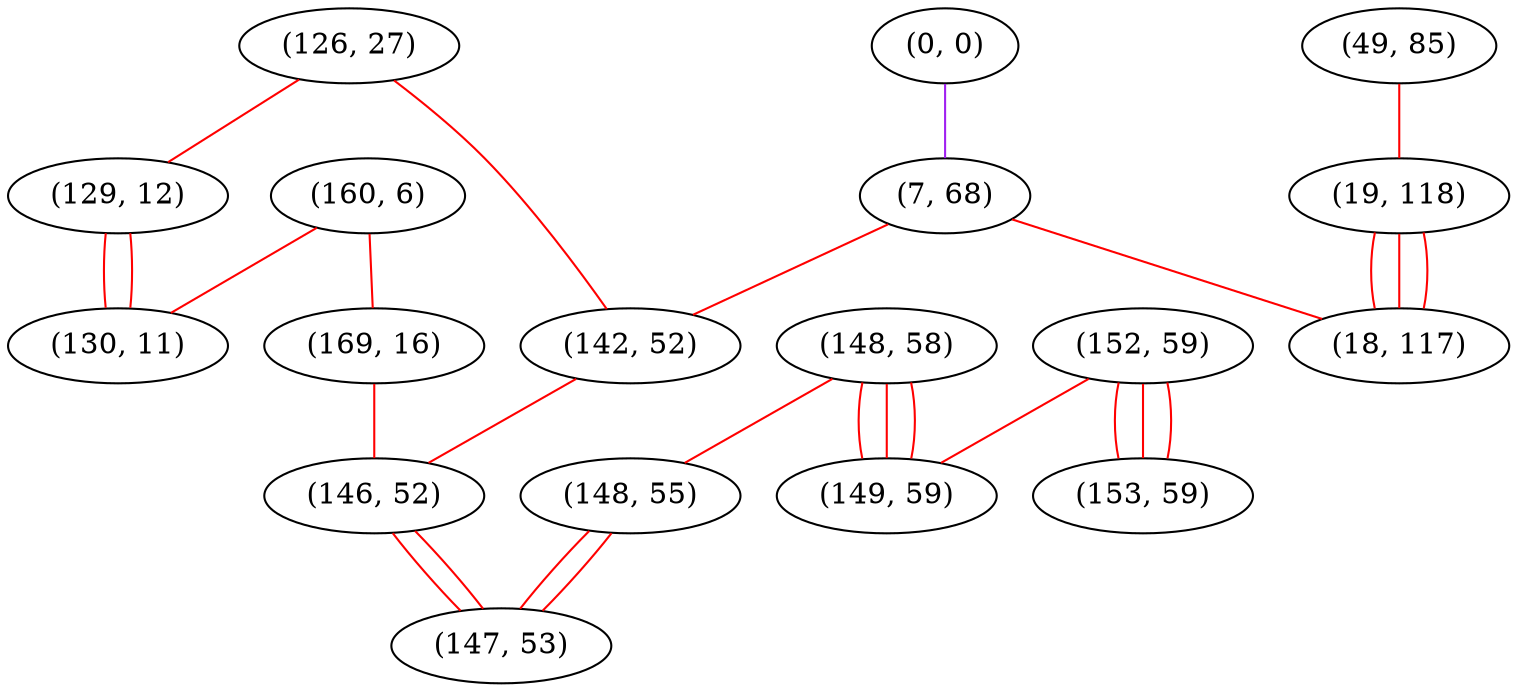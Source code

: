 graph "" {
"(126, 27)";
"(148, 58)";
"(148, 55)";
"(0, 0)";
"(129, 12)";
"(160, 6)";
"(152, 59)";
"(149, 59)";
"(130, 11)";
"(7, 68)";
"(49, 85)";
"(169, 16)";
"(153, 59)";
"(19, 118)";
"(142, 52)";
"(18, 117)";
"(146, 52)";
"(147, 53)";
"(126, 27)" -- "(142, 52)"  [color=red, key=0, weight=1];
"(126, 27)" -- "(129, 12)"  [color=red, key=0, weight=1];
"(148, 58)" -- "(148, 55)"  [color=red, key=0, weight=1];
"(148, 58)" -- "(149, 59)"  [color=red, key=0, weight=1];
"(148, 58)" -- "(149, 59)"  [color=red, key=1, weight=1];
"(148, 58)" -- "(149, 59)"  [color=red, key=2, weight=1];
"(148, 55)" -- "(147, 53)"  [color=red, key=0, weight=1];
"(148, 55)" -- "(147, 53)"  [color=red, key=1, weight=1];
"(0, 0)" -- "(7, 68)"  [color=purple, key=0, weight=4];
"(129, 12)" -- "(130, 11)"  [color=red, key=0, weight=1];
"(129, 12)" -- "(130, 11)"  [color=red, key=1, weight=1];
"(160, 6)" -- "(169, 16)"  [color=red, key=0, weight=1];
"(160, 6)" -- "(130, 11)"  [color=red, key=0, weight=1];
"(152, 59)" -- "(153, 59)"  [color=red, key=0, weight=1];
"(152, 59)" -- "(153, 59)"  [color=red, key=1, weight=1];
"(152, 59)" -- "(153, 59)"  [color=red, key=2, weight=1];
"(152, 59)" -- "(149, 59)"  [color=red, key=0, weight=1];
"(7, 68)" -- "(142, 52)"  [color=red, key=0, weight=1];
"(7, 68)" -- "(18, 117)"  [color=red, key=0, weight=1];
"(49, 85)" -- "(19, 118)"  [color=red, key=0, weight=1];
"(169, 16)" -- "(146, 52)"  [color=red, key=0, weight=1];
"(19, 118)" -- "(18, 117)"  [color=red, key=0, weight=1];
"(19, 118)" -- "(18, 117)"  [color=red, key=1, weight=1];
"(19, 118)" -- "(18, 117)"  [color=red, key=2, weight=1];
"(142, 52)" -- "(146, 52)"  [color=red, key=0, weight=1];
"(146, 52)" -- "(147, 53)"  [color=red, key=0, weight=1];
"(146, 52)" -- "(147, 53)"  [color=red, key=1, weight=1];
}
